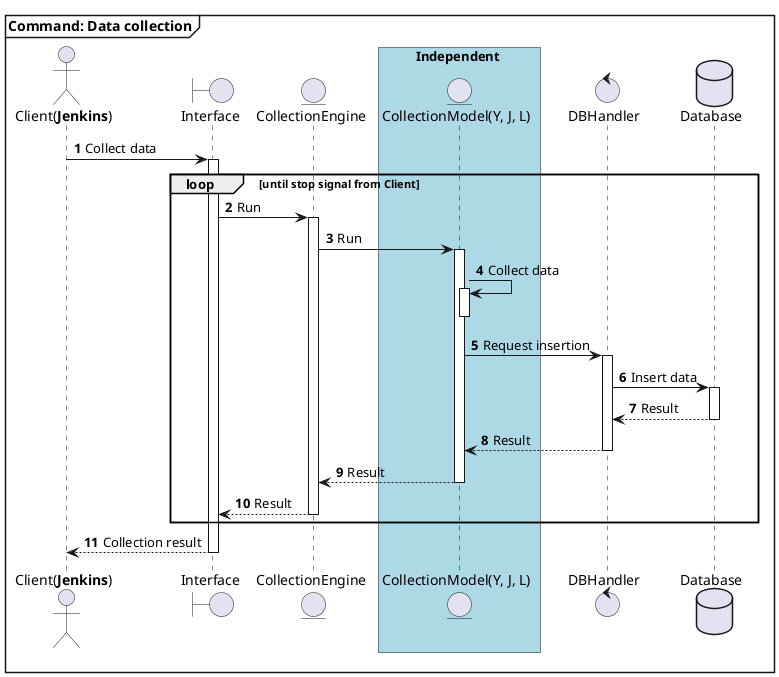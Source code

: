 @startuml
autonumber

mainframe **Command: Data collection**

actor "Client(**Jenkins**)" as C
boundary Interface as I
entity CollectionEngine as CE

box Independent #LightBlue
entity "CollectionModel(Y, J, L)" as M
end box

control DBHandler as DBH
database Database as DB

C -> I ++: Collect data
    loop #transparent until stop signal from Client
        I -> CE ++: Run
            CE -> M ++: Run
                M -> M ++: Collect data
                deactivate

                M -> DBH ++: Request insertion
                    DBH -> DB ++: Insert data
                    return Result
                return Result
            return Result
        return Result
    end

    return Collection result
@enduml
